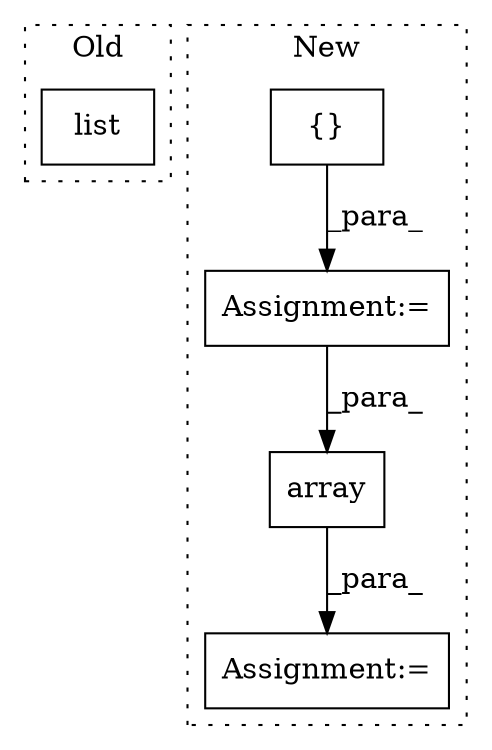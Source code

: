 digraph G {
subgraph cluster0 {
1 [label="list" a="32" s="859,1007" l="5,1" shape="box"];
label = "Old";
style="dotted";
}
subgraph cluster1 {
2 [label="array" a="32" s="1008,1030" l="6,1" shape="box"];
3 [label="{}" a="4" s="677,689" l="1,1" shape="box"];
4 [label="Assignment:=" a="7" s="1001" l="1" shape="box"];
5 [label="Assignment:=" a="7" s="664" l="1" shape="box"];
label = "New";
style="dotted";
}
2 -> 4 [label="_para_"];
3 -> 5 [label="_para_"];
5 -> 2 [label="_para_"];
}